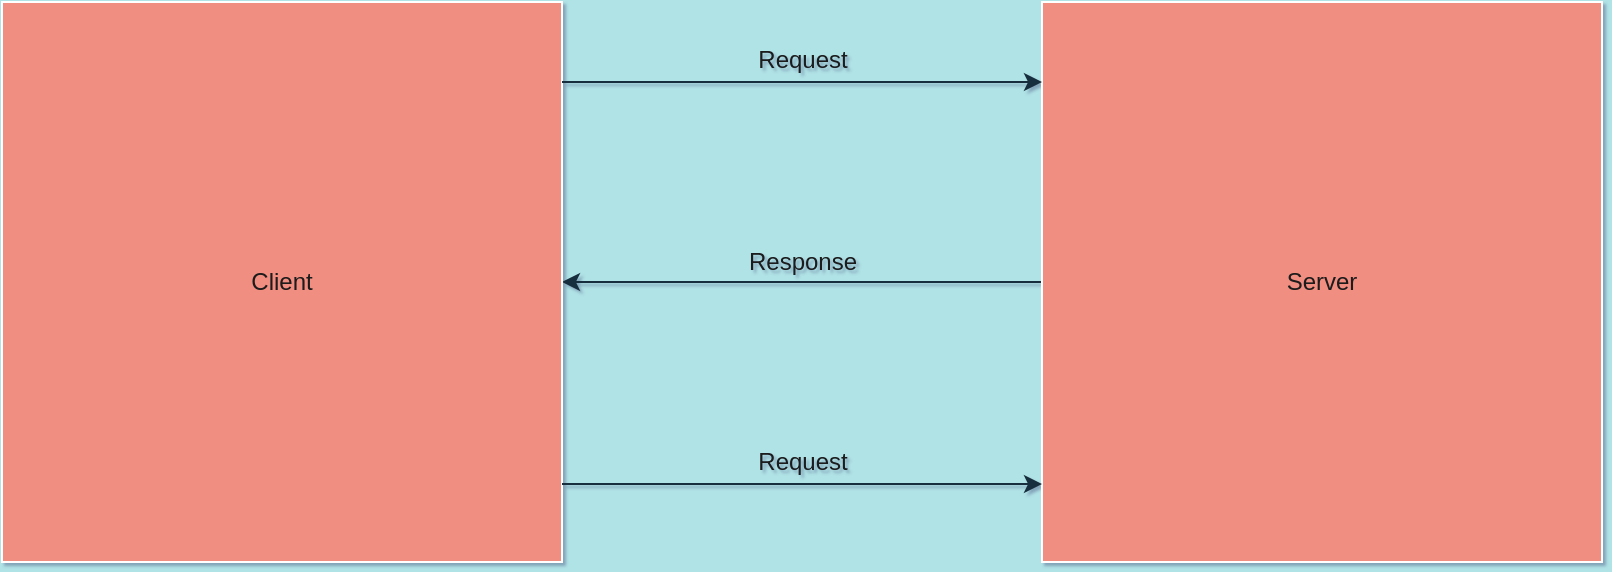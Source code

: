 <mxfile version="16.5.1" type="device"><diagram id="SkgoB-OETrw-FCdx3JeS" name="Page-1"><mxGraphModel dx="1952" dy="693" grid="1" gridSize="10" guides="1" tooltips="1" connect="1" arrows="1" fold="1" page="1" pageScale="1" pageWidth="850" pageHeight="1100" background="#B0E3E6" math="0" shadow="1"><root><mxCell id="0"/><mxCell id="1" parent="0"/><mxCell id="gIj8ozCVax2mjYp78Lzp-5" value="" style="edgeStyle=orthogonalEdgeStyle;rounded=0;orthogonalLoop=1;jettySize=auto;html=1;labelBackgroundColor=#B0E3E6;strokeColor=#182E3E;fontColor=#1A1A1A;" edge="1" parent="1"><mxGeometry relative="1" as="geometry"><mxPoint x="440" y="300" as="sourcePoint"/><mxPoint x="200" y="300" as="targetPoint"/></mxGeometry></mxCell><mxCell id="gIj8ozCVax2mjYp78Lzp-1" value="Client&lt;br&gt;" style="whiteSpace=wrap;html=1;aspect=fixed;fillColor=#F08E81;strokeColor=#FFFFFF;fontColor=#1A1A1A;rounded=0;" vertex="1" parent="1"><mxGeometry x="-80" y="160" width="280" height="280" as="geometry"/></mxCell><mxCell id="gIj8ozCVax2mjYp78Lzp-4" value="Server&lt;br&gt;" style="whiteSpace=wrap;html=1;aspect=fixed;fillColor=#F08E81;strokeColor=#FFFFFF;fontColor=#1A1A1A;rounded=0;" vertex="1" parent="1"><mxGeometry x="440" y="160" width="280" height="280" as="geometry"/></mxCell><mxCell id="gIj8ozCVax2mjYp78Lzp-6" value="" style="endArrow=classic;html=1;rounded=0;exitX=1;exitY=0.25;exitDx=0;exitDy=0;entryX=0;entryY=0.25;entryDx=0;entryDy=0;labelBackgroundColor=#B0E3E6;strokeColor=#182E3E;fontColor=#1A1A1A;" edge="1" parent="1"><mxGeometry width="50" height="50" relative="1" as="geometry"><mxPoint x="200" y="200" as="sourcePoint"/><mxPoint x="440" y="200" as="targetPoint"/></mxGeometry></mxCell><mxCell id="gIj8ozCVax2mjYp78Lzp-8" value="" style="edgeStyle=orthogonalEdgeStyle;rounded=0;orthogonalLoop=1;jettySize=auto;html=1;labelBackgroundColor=#B0E3E6;strokeColor=#182E3E;fontColor=#1A1A1A;" edge="1" parent="1"><mxGeometry relative="1" as="geometry"><mxPoint x="200" y="401" as="sourcePoint"/><mxPoint x="440" y="401" as="targetPoint"/></mxGeometry></mxCell><mxCell id="gIj8ozCVax2mjYp78Lzp-9" value="Request&lt;br&gt;" style="text;html=1;align=center;verticalAlign=middle;resizable=0;points=[];autosize=1;strokeColor=none;fillColor=none;fontColor=#1A1A1A;rounded=0;" vertex="1" parent="1"><mxGeometry x="290" y="179" width="60" height="20" as="geometry"/></mxCell><mxCell id="gIj8ozCVax2mjYp78Lzp-10" value="Response&lt;br&gt;" style="text;html=1;align=center;verticalAlign=middle;resizable=0;points=[];autosize=1;strokeColor=none;fillColor=none;fontColor=#1A1A1A;rounded=0;" vertex="1" parent="1"><mxGeometry x="285" y="280" width="70" height="20" as="geometry"/></mxCell><mxCell id="gIj8ozCVax2mjYp78Lzp-11" value="Request&lt;br&gt;" style="text;html=1;align=center;verticalAlign=middle;resizable=0;points=[];autosize=1;strokeColor=none;fillColor=none;fontColor=#1A1A1A;rounded=0;" vertex="1" parent="1"><mxGeometry x="290" y="380" width="60" height="20" as="geometry"/></mxCell></root></mxGraphModel></diagram></mxfile>